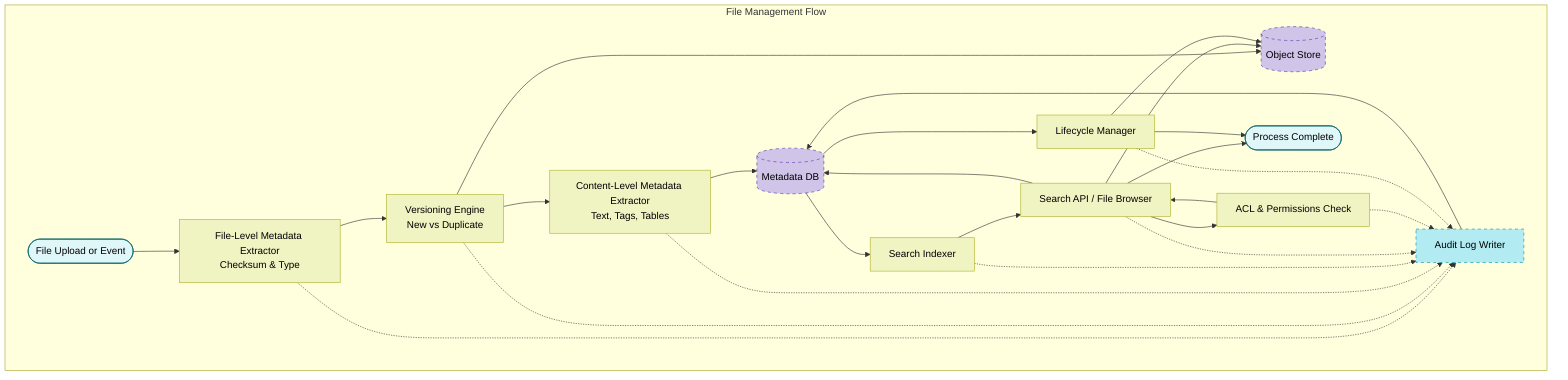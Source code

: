 flowchart LR
  subgraph File_Management_Flow["File Management Flow"]
    direction LR

    %% Start & End
    ST([File Upload or Event]):::start
    ED([Process Complete]):::endNode

    %% Metadata Extraction & Versioning
    FME[File-Level Metadata Extractor<br/>Checksum & Type]:::component
    VM[Versioning Engine<br/>New vs Duplicate]:::component

    %% Storage & Content Metadata
    OBJ[(Object Store)]:::database
    CLME[Content-Level Metadata Extractor<br/>Text, Tags, Tables]:::component
    MDB[(Metadata DB)]:::database

    %% Indexing & Access
    SI[Search Indexer]:::component
    API[Search API / File Browser]:::component
    ACL[ACL & Permissions Check]:::component

    %% Lifecycle & Auditing
    LM[Lifecycle Manager]:::component
    AU[Audit Log Writer]:::obs

    %% Main flow
    ST --> FME --> VM --> OBJ
    VM --> CLME --> MDB
    MDB --> SI --> API
    API --> OBJ
    API --> MDB
    API --> ACL --> API
    MDB --> LM --> OBJ
    API --> ED
    LM --> ED

    %% Audit logging (dotted)
    FME -.-> AU
    VM  -.-> AU
    CLME -.-> AU
    SI  -.-> AU
    API -.-> AU
    ACL -.-> AU
    LM  -.-> AU
    AU  --> MDB
  end

  %% Styling
  classDef component  fill:#f0f4c3,stroke:#afb42b,color:#000
  classDef database   fill:#d1c4e9,stroke:#5e35b1,stroke-dasharray:5 5,color:#000
  classDef start      fill:#e0f7fa,stroke:#006064,color:#000
  classDef endNode    fill:#e0f7fa,stroke:#006064,color:#000
  classDef obs        fill:#b2ebf2,stroke:#0097a7,stroke-dasharray:5 5,color:#000
